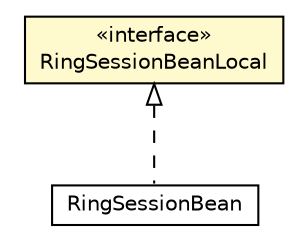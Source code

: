 #!/usr/local/bin/dot
#
# Class diagram 
# Generated by UMLGraph version R5_6-24-gf6e263 (http://www.umlgraph.org/)
#

digraph G {
	edge [fontname="Helvetica",fontsize=10,labelfontname="Helvetica",labelfontsize=10];
	node [fontname="Helvetica",fontsize=10,shape=plaintext];
	nodesep=0.25;
	ranksep=0.5;
	// org.unict.ing.pds.dhtdb.utils.chord.RingSessionBeanLocal
	c2368 [label=<<table title="org.unict.ing.pds.dhtdb.utils.chord.RingSessionBeanLocal" border="0" cellborder="1" cellspacing="0" cellpadding="2" port="p" bgcolor="lemonChiffon" href="./RingSessionBeanLocal.html">
		<tr><td><table border="0" cellspacing="0" cellpadding="1">
<tr><td align="center" balign="center"> &#171;interface&#187; </td></tr>
<tr><td align="center" balign="center"> RingSessionBeanLocal </td></tr>
		</table></td></tr>
		</table>>, URL="./RingSessionBeanLocal.html", fontname="Helvetica", fontcolor="black", fontsize=10.0];
	// org.unict.ing.pds.dhtdb.replica.p2p.RingSessionBean
	c2396 [label=<<table title="org.unict.ing.pds.dhtdb.replica.p2p.RingSessionBean" border="0" cellborder="1" cellspacing="0" cellpadding="2" port="p" href="../../replica/p2p/RingSessionBean.html">
		<tr><td><table border="0" cellspacing="0" cellpadding="1">
<tr><td align="center" balign="center"> RingSessionBean </td></tr>
		</table></td></tr>
		</table>>, URL="../../replica/p2p/RingSessionBean.html", fontname="Helvetica", fontcolor="black", fontsize=10.0];
	//org.unict.ing.pds.dhtdb.replica.p2p.RingSessionBean implements org.unict.ing.pds.dhtdb.utils.chord.RingSessionBeanLocal
	c2368:p -> c2396:p [dir=back,arrowtail=empty,style=dashed];
}

